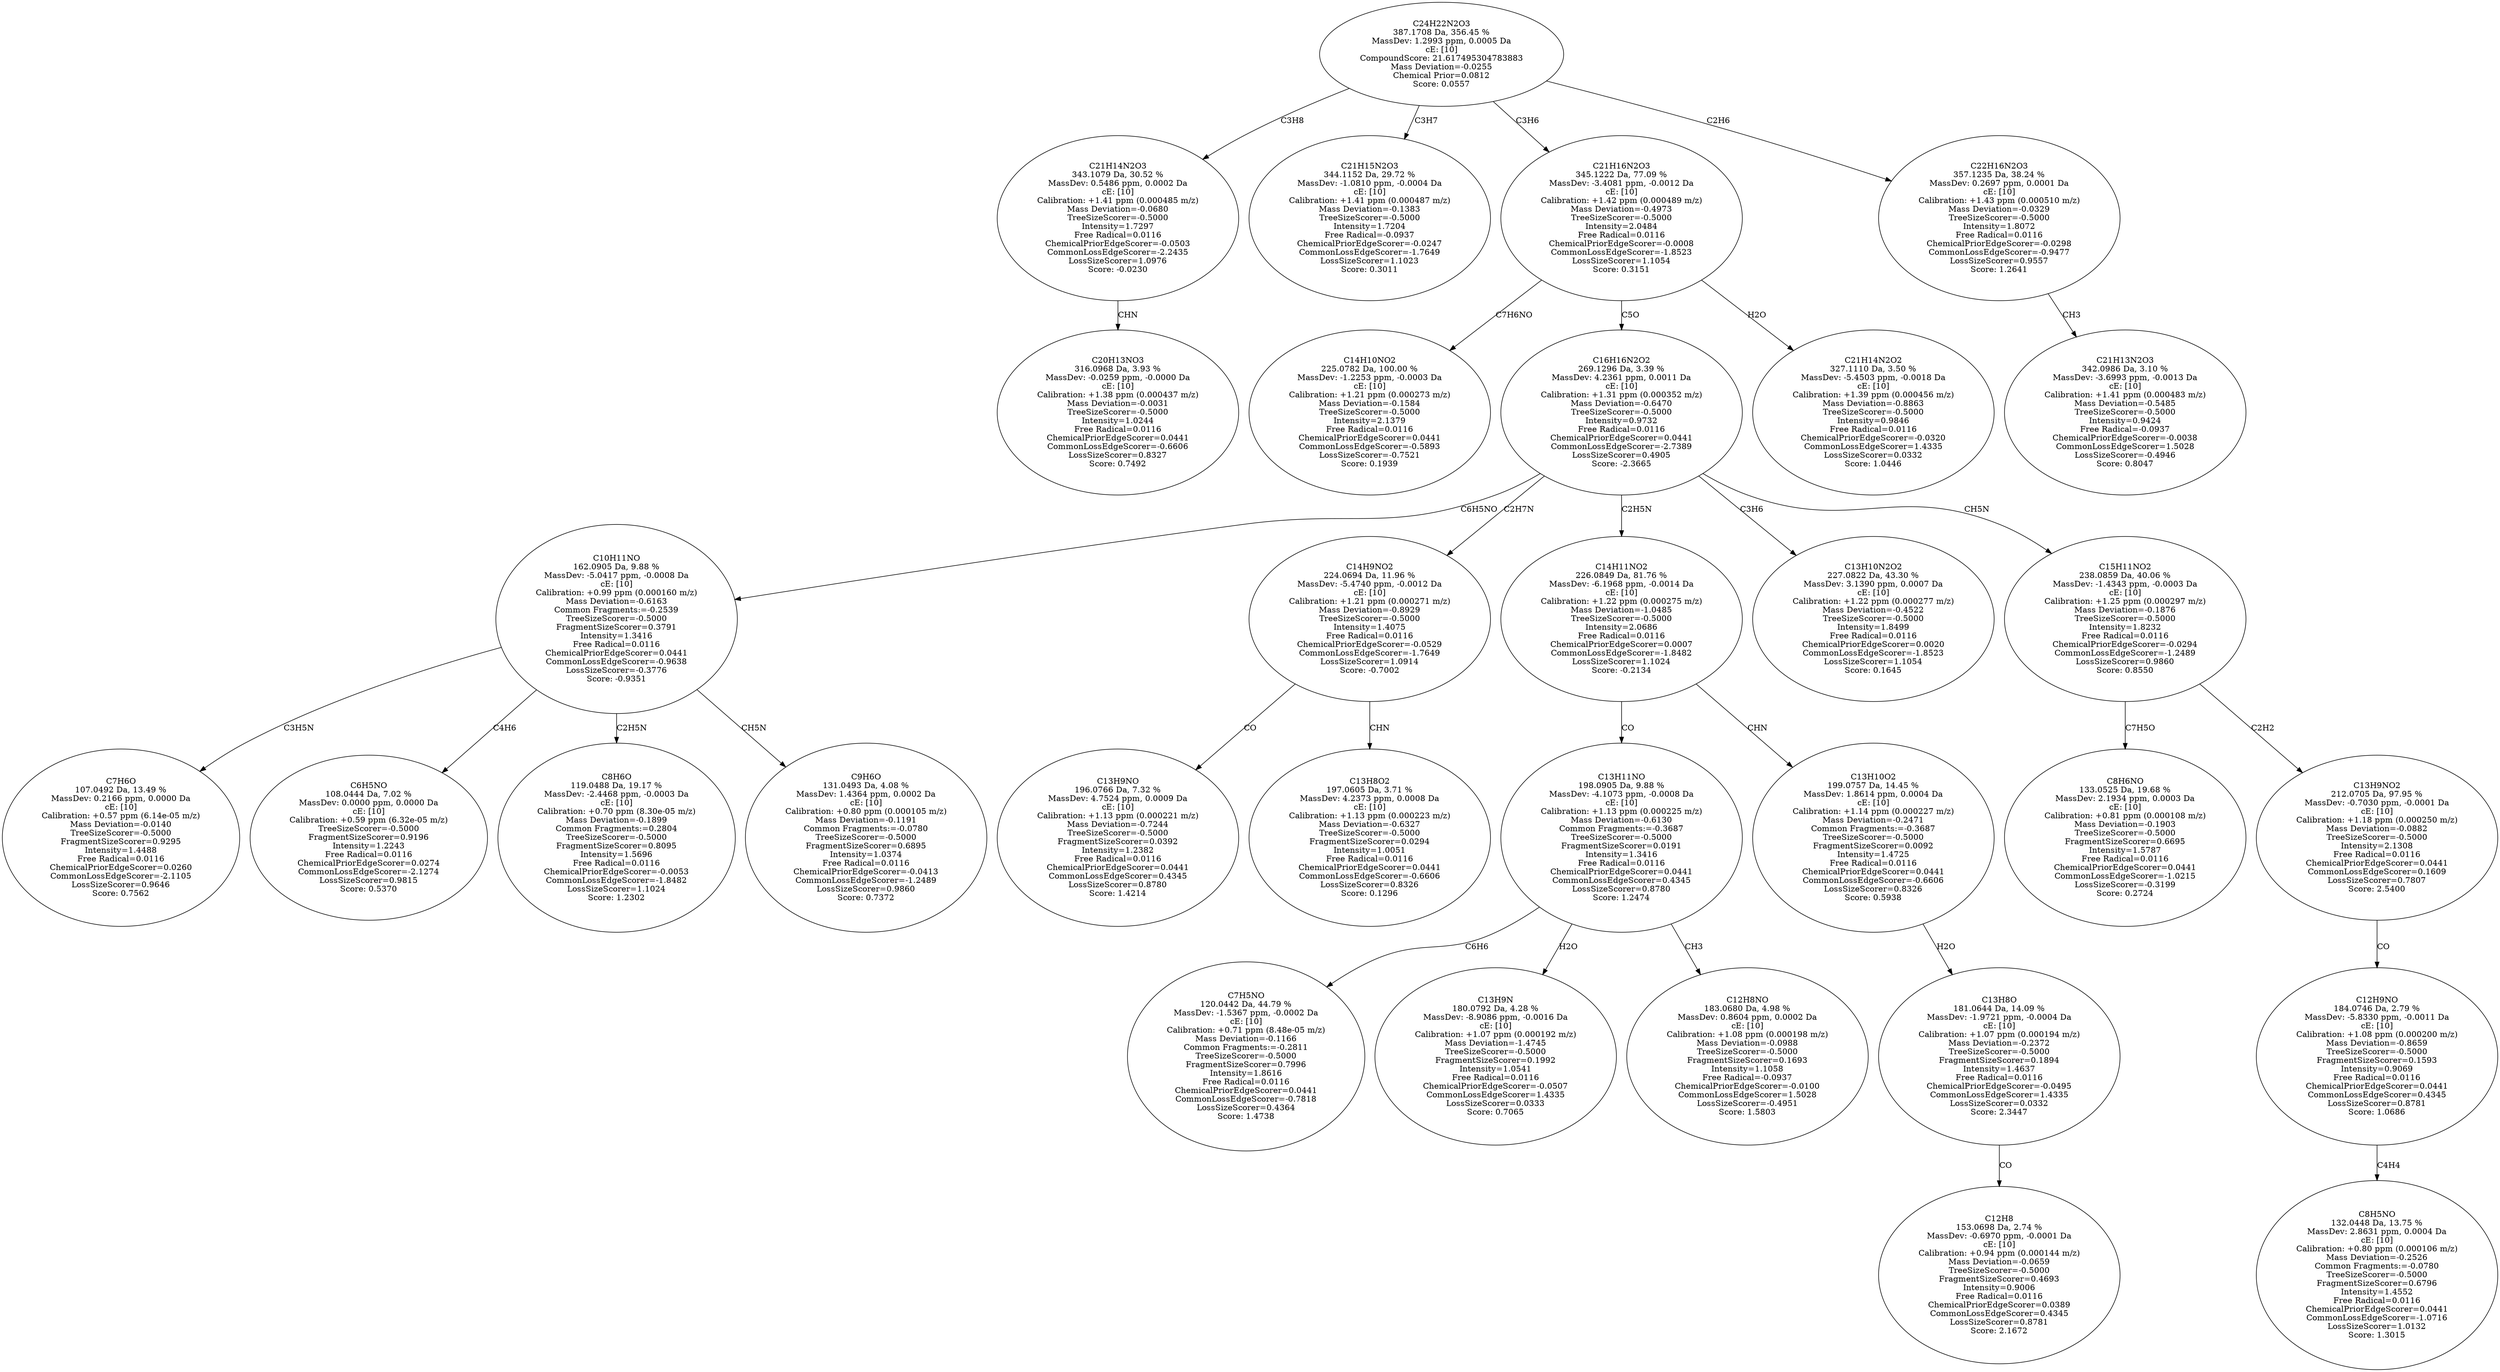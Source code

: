 strict digraph {
v1 [label="C20H13NO3\n316.0968 Da, 3.93 %\nMassDev: -0.0259 ppm, -0.0000 Da\ncE: [10]\nCalibration: +1.38 ppm (0.000437 m/z)\nMass Deviation=-0.0031\nTreeSizeScorer=-0.5000\nIntensity=1.0244\nFree Radical=0.0116\nChemicalPriorEdgeScorer=0.0441\nCommonLossEdgeScorer=-0.6606\nLossSizeScorer=0.8327\nScore: 0.7492"];
v2 [label="C21H14N2O3\n343.1079 Da, 30.52 %\nMassDev: 0.5486 ppm, 0.0002 Da\ncE: [10]\nCalibration: +1.41 ppm (0.000485 m/z)\nMass Deviation=-0.0680\nTreeSizeScorer=-0.5000\nIntensity=1.7297\nFree Radical=0.0116\nChemicalPriorEdgeScorer=-0.0503\nCommonLossEdgeScorer=-2.2435\nLossSizeScorer=1.0976\nScore: -0.0230"];
v3 [label="C21H15N2O3\n344.1152 Da, 29.72 %\nMassDev: -1.0810 ppm, -0.0004 Da\ncE: [10]\nCalibration: +1.41 ppm (0.000487 m/z)\nMass Deviation=-0.1383\nTreeSizeScorer=-0.5000\nIntensity=1.7204\nFree Radical=-0.0937\nChemicalPriorEdgeScorer=-0.0247\nCommonLossEdgeScorer=-1.7649\nLossSizeScorer=1.1023\nScore: 0.3011"];
v4 [label="C14H10NO2\n225.0782 Da, 100.00 %\nMassDev: -1.2253 ppm, -0.0003 Da\ncE: [10]\nCalibration: +1.21 ppm (0.000273 m/z)\nMass Deviation=-0.1584\nTreeSizeScorer=-0.5000\nIntensity=2.1379\nFree Radical=0.0116\nChemicalPriorEdgeScorer=0.0441\nCommonLossEdgeScorer=-0.5893\nLossSizeScorer=-0.7521\nScore: 0.1939"];
v5 [label="C7H6O\n107.0492 Da, 13.49 %\nMassDev: 0.2166 ppm, 0.0000 Da\ncE: [10]\nCalibration: +0.57 ppm (6.14e-05 m/z)\nMass Deviation=-0.0140\nTreeSizeScorer=-0.5000\nFragmentSizeScorer=0.9295\nIntensity=1.4488\nFree Radical=0.0116\nChemicalPriorEdgeScorer=0.0260\nCommonLossEdgeScorer=-2.1105\nLossSizeScorer=0.9646\nScore: 0.7562"];
v6 [label="C6H5NO\n108.0444 Da, 7.02 %\nMassDev: 0.0000 ppm, 0.0000 Da\ncE: [10]\nCalibration: +0.59 ppm (6.32e-05 m/z)\nTreeSizeScorer=-0.5000\nFragmentSizeScorer=0.9196\nIntensity=1.2243\nFree Radical=0.0116\nChemicalPriorEdgeScorer=0.0274\nCommonLossEdgeScorer=-2.1274\nLossSizeScorer=0.9815\nScore: 0.5370"];
v7 [label="C8H6O\n119.0488 Da, 19.17 %\nMassDev: -2.4468 ppm, -0.0003 Da\ncE: [10]\nCalibration: +0.70 ppm (8.30e-05 m/z)\nMass Deviation=-0.1899\nCommon Fragments:=0.2804\nTreeSizeScorer=-0.5000\nFragmentSizeScorer=0.8095\nIntensity=1.5696\nFree Radical=0.0116\nChemicalPriorEdgeScorer=-0.0053\nCommonLossEdgeScorer=-1.8482\nLossSizeScorer=1.1024\nScore: 1.2302"];
v8 [label="C9H6O\n131.0493 Da, 4.08 %\nMassDev: 1.4364 ppm, 0.0002 Da\ncE: [10]\nCalibration: +0.80 ppm (0.000105 m/z)\nMass Deviation=-0.1191\nCommon Fragments:=-0.0780\nTreeSizeScorer=-0.5000\nFragmentSizeScorer=0.6895\nIntensity=1.0374\nFree Radical=0.0116\nChemicalPriorEdgeScorer=-0.0413\nCommonLossEdgeScorer=-1.2489\nLossSizeScorer=0.9860\nScore: 0.7372"];
v9 [label="C10H11NO\n162.0905 Da, 9.88 %\nMassDev: -5.0417 ppm, -0.0008 Da\ncE: [10]\nCalibration: +0.99 ppm (0.000160 m/z)\nMass Deviation=-0.6163\nCommon Fragments:=-0.2539\nTreeSizeScorer=-0.5000\nFragmentSizeScorer=0.3791\nIntensity=1.3416\nFree Radical=0.0116\nChemicalPriorEdgeScorer=0.0441\nCommonLossEdgeScorer=-0.9638\nLossSizeScorer=-0.3776\nScore: -0.9351"];
v10 [label="C13H9NO\n196.0766 Da, 7.32 %\nMassDev: 4.7524 ppm, 0.0009 Da\ncE: [10]\nCalibration: +1.13 ppm (0.000221 m/z)\nMass Deviation=-0.7244\nTreeSizeScorer=-0.5000\nFragmentSizeScorer=0.0392\nIntensity=1.2382\nFree Radical=0.0116\nChemicalPriorEdgeScorer=0.0441\nCommonLossEdgeScorer=0.4345\nLossSizeScorer=0.8780\nScore: 1.4214"];
v11 [label="C13H8O2\n197.0605 Da, 3.71 %\nMassDev: 4.2373 ppm, 0.0008 Da\ncE: [10]\nCalibration: +1.13 ppm (0.000223 m/z)\nMass Deviation=-0.6327\nTreeSizeScorer=-0.5000\nFragmentSizeScorer=0.0294\nIntensity=1.0051\nFree Radical=0.0116\nChemicalPriorEdgeScorer=0.0441\nCommonLossEdgeScorer=-0.6606\nLossSizeScorer=0.8326\nScore: 0.1296"];
v12 [label="C14H9NO2\n224.0694 Da, 11.96 %\nMassDev: -5.4740 ppm, -0.0012 Da\ncE: [10]\nCalibration: +1.21 ppm (0.000271 m/z)\nMass Deviation=-0.8929\nTreeSizeScorer=-0.5000\nIntensity=1.4075\nFree Radical=0.0116\nChemicalPriorEdgeScorer=-0.0529\nCommonLossEdgeScorer=-1.7649\nLossSizeScorer=1.0914\nScore: -0.7002"];
v13 [label="C7H5NO\n120.0442 Da, 44.79 %\nMassDev: -1.5367 ppm, -0.0002 Da\ncE: [10]\nCalibration: +0.71 ppm (8.48e-05 m/z)\nMass Deviation=-0.1166\nCommon Fragments:=-0.2811\nTreeSizeScorer=-0.5000\nFragmentSizeScorer=0.7996\nIntensity=1.8616\nFree Radical=0.0116\nChemicalPriorEdgeScorer=0.0441\nCommonLossEdgeScorer=-0.7818\nLossSizeScorer=0.4364\nScore: 1.4738"];
v14 [label="C13H9N\n180.0792 Da, 4.28 %\nMassDev: -8.9086 ppm, -0.0016 Da\ncE: [10]\nCalibration: +1.07 ppm (0.000192 m/z)\nMass Deviation=-1.4745\nTreeSizeScorer=-0.5000\nFragmentSizeScorer=0.1992\nIntensity=1.0541\nFree Radical=0.0116\nChemicalPriorEdgeScorer=-0.0507\nCommonLossEdgeScorer=1.4335\nLossSizeScorer=0.0333\nScore: 0.7065"];
v15 [label="C12H8NO\n183.0680 Da, 4.98 %\nMassDev: 0.8604 ppm, 0.0002 Da\ncE: [10]\nCalibration: +1.08 ppm (0.000198 m/z)\nMass Deviation=-0.0988\nTreeSizeScorer=-0.5000\nFragmentSizeScorer=0.1693\nIntensity=1.1058\nFree Radical=-0.0937\nChemicalPriorEdgeScorer=-0.0100\nCommonLossEdgeScorer=1.5028\nLossSizeScorer=-0.4951\nScore: 1.5803"];
v16 [label="C13H11NO\n198.0905 Da, 9.88 %\nMassDev: -4.1073 ppm, -0.0008 Da\ncE: [10]\nCalibration: +1.13 ppm (0.000225 m/z)\nMass Deviation=-0.6130\nCommon Fragments:=-0.3687\nTreeSizeScorer=-0.5000\nFragmentSizeScorer=0.0191\nIntensity=1.3416\nFree Radical=0.0116\nChemicalPriorEdgeScorer=0.0441\nCommonLossEdgeScorer=0.4345\nLossSizeScorer=0.8780\nScore: 1.2474"];
v17 [label="C12H8\n153.0698 Da, 2.74 %\nMassDev: -0.6970 ppm, -0.0001 Da\ncE: [10]\nCalibration: +0.94 ppm (0.000144 m/z)\nMass Deviation=-0.0659\nTreeSizeScorer=-0.5000\nFragmentSizeScorer=0.4693\nIntensity=0.9006\nFree Radical=0.0116\nChemicalPriorEdgeScorer=0.0389\nCommonLossEdgeScorer=0.4345\nLossSizeScorer=0.8781\nScore: 2.1672"];
v18 [label="C13H8O\n181.0644 Da, 14.09 %\nMassDev: -1.9721 ppm, -0.0004 Da\ncE: [10]\nCalibration: +1.07 ppm (0.000194 m/z)\nMass Deviation=-0.2372\nTreeSizeScorer=-0.5000\nFragmentSizeScorer=0.1894\nIntensity=1.4637\nFree Radical=0.0116\nChemicalPriorEdgeScorer=-0.0495\nCommonLossEdgeScorer=1.4335\nLossSizeScorer=0.0332\nScore: 2.3447"];
v19 [label="C13H10O2\n199.0757 Da, 14.45 %\nMassDev: 1.8614 ppm, 0.0004 Da\ncE: [10]\nCalibration: +1.14 ppm (0.000227 m/z)\nMass Deviation=-0.2471\nCommon Fragments:=-0.3687\nTreeSizeScorer=-0.5000\nFragmentSizeScorer=0.0092\nIntensity=1.4725\nFree Radical=0.0116\nChemicalPriorEdgeScorer=0.0441\nCommonLossEdgeScorer=-0.6606\nLossSizeScorer=0.8326\nScore: 0.5938"];
v20 [label="C14H11NO2\n226.0849 Da, 81.76 %\nMassDev: -6.1968 ppm, -0.0014 Da\ncE: [10]\nCalibration: +1.22 ppm (0.000275 m/z)\nMass Deviation=-1.0485\nTreeSizeScorer=-0.5000\nIntensity=2.0686\nFree Radical=0.0116\nChemicalPriorEdgeScorer=0.0007\nCommonLossEdgeScorer=-1.8482\nLossSizeScorer=1.1024\nScore: -0.2134"];
v21 [label="C13H10N2O2\n227.0822 Da, 43.30 %\nMassDev: 3.1390 ppm, 0.0007 Da\ncE: [10]\nCalibration: +1.22 ppm (0.000277 m/z)\nMass Deviation=-0.4522\nTreeSizeScorer=-0.5000\nIntensity=1.8499\nFree Radical=0.0116\nChemicalPriorEdgeScorer=0.0020\nCommonLossEdgeScorer=-1.8523\nLossSizeScorer=1.1054\nScore: 0.1645"];
v22 [label="C8H6NO\n133.0525 Da, 19.68 %\nMassDev: 2.1934 ppm, 0.0003 Da\ncE: [10]\nCalibration: +0.81 ppm (0.000108 m/z)\nMass Deviation=-0.1903\nTreeSizeScorer=-0.5000\nFragmentSizeScorer=0.6695\nIntensity=1.5787\nFree Radical=0.0116\nChemicalPriorEdgeScorer=0.0441\nCommonLossEdgeScorer=-1.0215\nLossSizeScorer=-0.3199\nScore: 0.2724"];
v23 [label="C8H5NO\n132.0448 Da, 13.75 %\nMassDev: 2.8631 ppm, 0.0004 Da\ncE: [10]\nCalibration: +0.80 ppm (0.000106 m/z)\nMass Deviation=-0.2526\nCommon Fragments:=-0.0780\nTreeSizeScorer=-0.5000\nFragmentSizeScorer=0.6796\nIntensity=1.4552\nFree Radical=0.0116\nChemicalPriorEdgeScorer=0.0441\nCommonLossEdgeScorer=-1.0716\nLossSizeScorer=1.0132\nScore: 1.3015"];
v24 [label="C12H9NO\n184.0746 Da, 2.79 %\nMassDev: -5.8330 ppm, -0.0011 Da\ncE: [10]\nCalibration: +1.08 ppm (0.000200 m/z)\nMass Deviation=-0.8659\nTreeSizeScorer=-0.5000\nFragmentSizeScorer=0.1593\nIntensity=0.9069\nFree Radical=0.0116\nChemicalPriorEdgeScorer=0.0441\nCommonLossEdgeScorer=0.4345\nLossSizeScorer=0.8781\nScore: 1.0686"];
v25 [label="C13H9NO2\n212.0705 Da, 97.95 %\nMassDev: -0.7030 ppm, -0.0001 Da\ncE: [10]\nCalibration: +1.18 ppm (0.000250 m/z)\nMass Deviation=-0.0882\nTreeSizeScorer=-0.5000\nIntensity=2.1308\nFree Radical=0.0116\nChemicalPriorEdgeScorer=0.0441\nCommonLossEdgeScorer=0.1609\nLossSizeScorer=0.7807\nScore: 2.5400"];
v26 [label="C15H11NO2\n238.0859 Da, 40.06 %\nMassDev: -1.4343 ppm, -0.0003 Da\ncE: [10]\nCalibration: +1.25 ppm (0.000297 m/z)\nMass Deviation=-0.1876\nTreeSizeScorer=-0.5000\nIntensity=1.8232\nFree Radical=0.0116\nChemicalPriorEdgeScorer=-0.0294\nCommonLossEdgeScorer=-1.2489\nLossSizeScorer=0.9860\nScore: 0.8550"];
v27 [label="C16H16N2O2\n269.1296 Da, 3.39 %\nMassDev: 4.2361 ppm, 0.0011 Da\ncE: [10]\nCalibration: +1.31 ppm (0.000352 m/z)\nMass Deviation=-0.6470\nTreeSizeScorer=-0.5000\nIntensity=0.9732\nFree Radical=0.0116\nChemicalPriorEdgeScorer=0.0441\nCommonLossEdgeScorer=-2.7389\nLossSizeScorer=0.4905\nScore: -2.3665"];
v28 [label="C21H14N2O2\n327.1110 Da, 3.50 %\nMassDev: -5.4503 ppm, -0.0018 Da\ncE: [10]\nCalibration: +1.39 ppm (0.000456 m/z)\nMass Deviation=-0.8863\nTreeSizeScorer=-0.5000\nIntensity=0.9846\nFree Radical=0.0116\nChemicalPriorEdgeScorer=-0.0320\nCommonLossEdgeScorer=1.4335\nLossSizeScorer=0.0332\nScore: 1.0446"];
v29 [label="C21H16N2O3\n345.1222 Da, 77.09 %\nMassDev: -3.4081 ppm, -0.0012 Da\ncE: [10]\nCalibration: +1.42 ppm (0.000489 m/z)\nMass Deviation=-0.4973\nTreeSizeScorer=-0.5000\nIntensity=2.0484\nFree Radical=0.0116\nChemicalPriorEdgeScorer=-0.0008\nCommonLossEdgeScorer=-1.8523\nLossSizeScorer=1.1054\nScore: 0.3151"];
v30 [label="C21H13N2O3\n342.0986 Da, 3.10 %\nMassDev: -3.6993 ppm, -0.0013 Da\ncE: [10]\nCalibration: +1.41 ppm (0.000483 m/z)\nMass Deviation=-0.5485\nTreeSizeScorer=-0.5000\nIntensity=0.9424\nFree Radical=-0.0937\nChemicalPriorEdgeScorer=-0.0038\nCommonLossEdgeScorer=1.5028\nLossSizeScorer=-0.4946\nScore: 0.8047"];
v31 [label="C22H16N2O3\n357.1235 Da, 38.24 %\nMassDev: 0.2697 ppm, 0.0001 Da\ncE: [10]\nCalibration: +1.43 ppm (0.000510 m/z)\nMass Deviation=-0.0329\nTreeSizeScorer=-0.5000\nIntensity=1.8072\nFree Radical=0.0116\nChemicalPriorEdgeScorer=-0.0298\nCommonLossEdgeScorer=-0.9477\nLossSizeScorer=0.9557\nScore: 1.2641"];
v32 [label="C24H22N2O3\n387.1708 Da, 356.45 %\nMassDev: 1.2993 ppm, 0.0005 Da\ncE: [10]\nCompoundScore: 21.617495304783883\nMass Deviation=-0.0255\nChemical Prior=0.0812\nScore: 0.0557"];
v2 -> v1 [label="CHN"];
v32 -> v2 [label="C3H8"];
v32 -> v3 [label="C3H7"];
v29 -> v4 [label="C7H6NO"];
v9 -> v5 [label="C3H5N"];
v9 -> v6 [label="C4H6"];
v9 -> v7 [label="C2H5N"];
v9 -> v8 [label="CH5N"];
v27 -> v9 [label="C6H5NO"];
v12 -> v10 [label="CO"];
v12 -> v11 [label="CHN"];
v27 -> v12 [label="C2H7N"];
v16 -> v13 [label="C6H6"];
v16 -> v14 [label="H2O"];
v16 -> v15 [label="CH3"];
v20 -> v16 [label="CO"];
v18 -> v17 [label="CO"];
v19 -> v18 [label="H2O"];
v20 -> v19 [label="CHN"];
v27 -> v20 [label="C2H5N"];
v27 -> v21 [label="C3H6"];
v26 -> v22 [label="C7H5O"];
v24 -> v23 [label="C4H4"];
v25 -> v24 [label="CO"];
v26 -> v25 [label="C2H2"];
v27 -> v26 [label="CH5N"];
v29 -> v27 [label="C5O"];
v29 -> v28 [label="H2O"];
v32 -> v29 [label="C3H6"];
v31 -> v30 [label="CH3"];
v32 -> v31 [label="C2H6"];
}